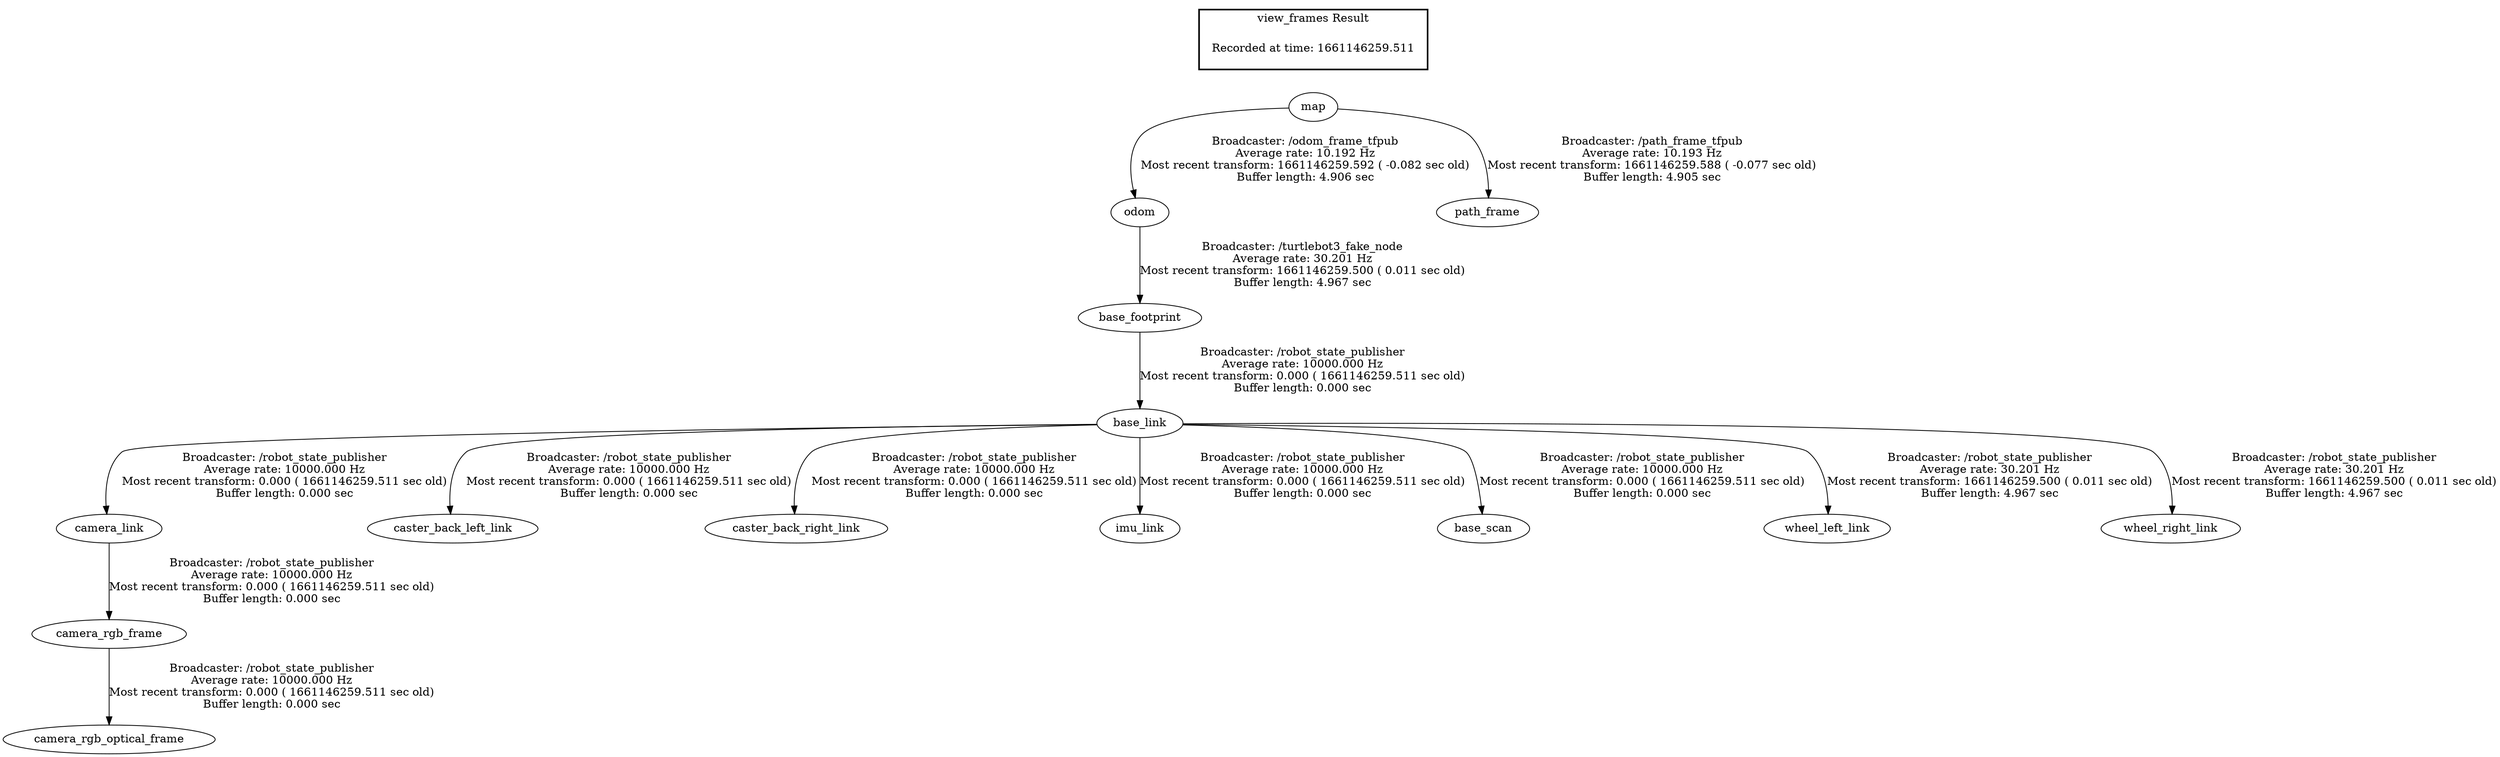 digraph G {
"base_footprint" -> "base_link"[label="Broadcaster: /robot_state_publisher\nAverage rate: 10000.000 Hz\nMost recent transform: 0.000 ( 1661146259.511 sec old)\nBuffer length: 0.000 sec\n"];
"odom" -> "base_footprint"[label="Broadcaster: /turtlebot3_fake_node\nAverage rate: 30.201 Hz\nMost recent transform: 1661146259.500 ( 0.011 sec old)\nBuffer length: 4.967 sec\n"];
"base_link" -> "camera_link"[label="Broadcaster: /robot_state_publisher\nAverage rate: 10000.000 Hz\nMost recent transform: 0.000 ( 1661146259.511 sec old)\nBuffer length: 0.000 sec\n"];
"camera_link" -> "camera_rgb_frame"[label="Broadcaster: /robot_state_publisher\nAverage rate: 10000.000 Hz\nMost recent transform: 0.000 ( 1661146259.511 sec old)\nBuffer length: 0.000 sec\n"];
"camera_rgb_frame" -> "camera_rgb_optical_frame"[label="Broadcaster: /robot_state_publisher\nAverage rate: 10000.000 Hz\nMost recent transform: 0.000 ( 1661146259.511 sec old)\nBuffer length: 0.000 sec\n"];
"base_link" -> "caster_back_left_link"[label="Broadcaster: /robot_state_publisher\nAverage rate: 10000.000 Hz\nMost recent transform: 0.000 ( 1661146259.511 sec old)\nBuffer length: 0.000 sec\n"];
"base_link" -> "caster_back_right_link"[label="Broadcaster: /robot_state_publisher\nAverage rate: 10000.000 Hz\nMost recent transform: 0.000 ( 1661146259.511 sec old)\nBuffer length: 0.000 sec\n"];
"base_link" -> "imu_link"[label="Broadcaster: /robot_state_publisher\nAverage rate: 10000.000 Hz\nMost recent transform: 0.000 ( 1661146259.511 sec old)\nBuffer length: 0.000 sec\n"];
"base_link" -> "base_scan"[label="Broadcaster: /robot_state_publisher\nAverage rate: 10000.000 Hz\nMost recent transform: 0.000 ( 1661146259.511 sec old)\nBuffer length: 0.000 sec\n"];
"map" -> "odom"[label="Broadcaster: /odom_frame_tfpub\nAverage rate: 10.192 Hz\nMost recent transform: 1661146259.592 ( -0.082 sec old)\nBuffer length: 4.906 sec\n"];
"base_link" -> "wheel_left_link"[label="Broadcaster: /robot_state_publisher\nAverage rate: 30.201 Hz\nMost recent transform: 1661146259.500 ( 0.011 sec old)\nBuffer length: 4.967 sec\n"];
"base_link" -> "wheel_right_link"[label="Broadcaster: /robot_state_publisher\nAverage rate: 30.201 Hz\nMost recent transform: 1661146259.500 ( 0.011 sec old)\nBuffer length: 4.967 sec\n"];
"map" -> "path_frame"[label="Broadcaster: /path_frame_tfpub\nAverage rate: 10.193 Hz\nMost recent transform: 1661146259.588 ( -0.077 sec old)\nBuffer length: 4.905 sec\n"];
edge [style=invis];
 subgraph cluster_legend { style=bold; color=black; label ="view_frames Result";
"Recorded at time: 1661146259.511"[ shape=plaintext ] ;
 }->"map";
}